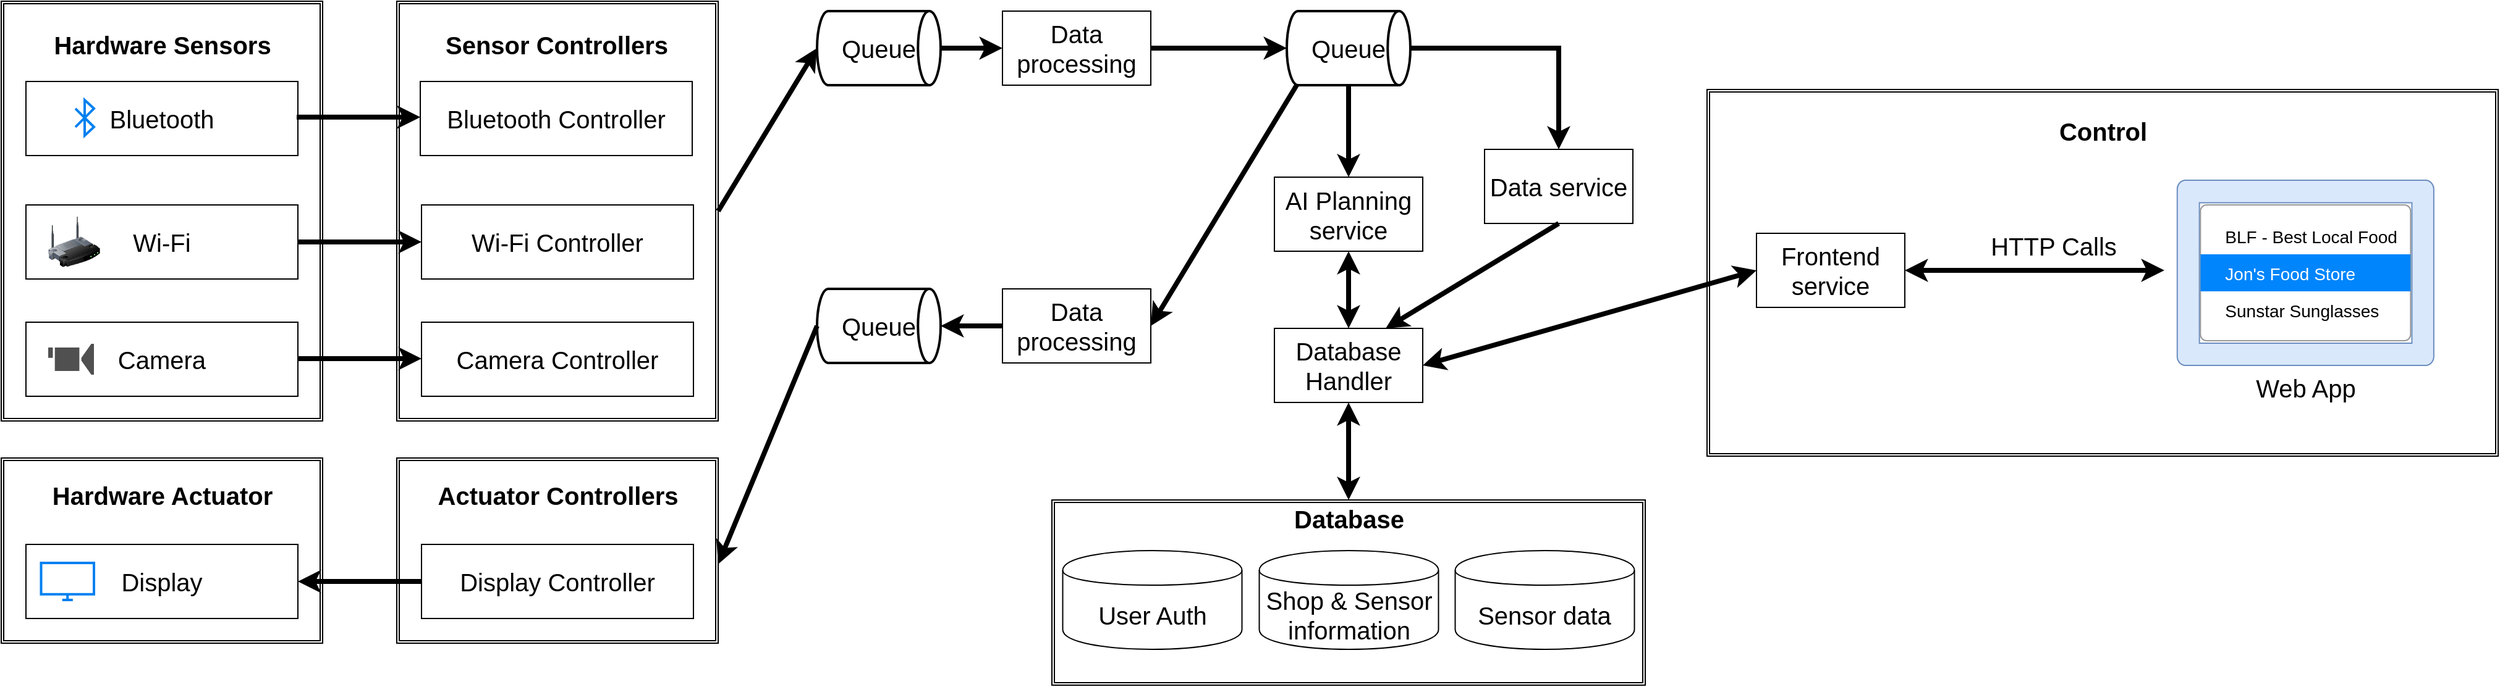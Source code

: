 <mxfile version="13.4.1" type="device"><diagram id="7mcNRXjc0NraGpx_m4gp" name="Page-1"><mxGraphModel dx="2066" dy="1168" grid="1" gridSize="20" guides="1" tooltips="1" connect="1" arrows="1" fold="1" page="1" pageScale="1" pageWidth="2336" pageHeight="1654" math="0" shadow="0"><root><mxCell id="0"/><mxCell id="1" parent="0"/><mxCell id="6o5b2V2E4QKrn93HyBNC-13" value="" style="shape=ext;double=1;rounded=0;whiteSpace=wrap;html=1;fontSize=20;" vertex="1" parent="1"><mxGeometry x="890" y="584" width="480" height="150" as="geometry"/></mxCell><mxCell id="6o5b2V2E4QKrn93HyBNC-10" value="" style="shape=ext;double=1;rounded=0;whiteSpace=wrap;html=1;fontSize=20;" vertex="1" parent="1"><mxGeometry x="360" y="550" width="260" height="150" as="geometry"/></mxCell><mxCell id="6o5b2V2E4QKrn93HyBNC-1" value="" style="shape=ext;double=1;rounded=0;whiteSpace=wrap;html=1;fontSize=20;" vertex="1" parent="1"><mxGeometry x="360" y="180" width="260" height="340" as="geometry"/></mxCell><mxCell id="kzh_-9Oiedb4wemS-IFL-35" value="" style="shape=ext;double=1;rounded=0;whiteSpace=wrap;html=1;fontSize=20;" parent="1" vertex="1"><mxGeometry x="1420" y="251.5" width="640" height="297" as="geometry"/></mxCell><mxCell id="3SHRTboqrRlh6UkR22-T-19" value="" style="shape=ext;double=1;rounded=0;whiteSpace=wrap;html=1;fontSize=20;" parent="1" vertex="1"><mxGeometry x="40" y="180" width="260" height="340" as="geometry"/></mxCell><mxCell id="3SHRTboqrRlh6UkR22-T-1" value="Bluetooth" style="rounded=0;whiteSpace=wrap;html=1;fontSize=20;align=center;labelPosition=center;verticalLabelPosition=middle;verticalAlign=middle;" parent="1" vertex="1"><mxGeometry x="60" y="245" width="220" height="60" as="geometry"/></mxCell><mxCell id="3SHRTboqrRlh6UkR22-T-2" value="Wi-Fi" style="rounded=0;whiteSpace=wrap;html=1;fontSize=20;" parent="1" vertex="1"><mxGeometry x="60" y="345" width="220" height="60" as="geometry"/></mxCell><mxCell id="3SHRTboqrRlh6UkR22-T-4" value="Camera" style="rounded=0;whiteSpace=wrap;html=1;fontSize=20;" parent="1" vertex="1"><mxGeometry x="60" y="440" width="220" height="60" as="geometry"/></mxCell><mxCell id="3SHRTboqrRlh6UkR22-T-9" value="Hardware Sensors" style="text;strokeColor=none;fillColor=none;html=1;fontSize=20;fontStyle=1;verticalAlign=middle;align=center;" parent="1" vertex="1"><mxGeometry x="125" y="200" width="90" height="30" as="geometry"/></mxCell><mxCell id="3SHRTboqrRlh6UkR22-T-17" value="" style="endArrow=classic;html=1;exitX=1;exitY=0.5;exitDx=0;exitDy=0;fontSize=20;entryX=0;entryY=0.5;entryDx=0;entryDy=0;strokeWidth=4;" parent="1" source="3SHRTboqrRlh6UkR22-T-2" target="6o5b2V2E4QKrn93HyBNC-6" edge="1"><mxGeometry width="50" height="50" relative="1" as="geometry"><mxPoint x="320" y="200" as="sourcePoint"/><mxPoint x="320" y="470" as="targetPoint"/></mxGeometry></mxCell><mxCell id="3SHRTboqrRlh6UkR22-T-29" value="Queue" style="strokeWidth=2;html=1;shape=mxgraph.flowchart.direct_data;whiteSpace=wrap;fontSize=20;" parent="1" vertex="1"><mxGeometry x="700" y="188" width="100" height="60" as="geometry"/></mxCell><mxCell id="3SHRTboqrRlh6UkR22-T-32" value="" style="endArrow=classic;html=1;exitX=1;exitY=0.5;exitDx=0;exitDy=0;entryX=0;entryY=0.5;entryDx=0;entryDy=0;entryPerimeter=0;fontSize=20;strokeWidth=4;" parent="1" source="6o5b2V2E4QKrn93HyBNC-1" target="3SHRTboqrRlh6UkR22-T-29" edge="1"><mxGeometry width="50" height="50" relative="1" as="geometry"><mxPoint x="580" y="470" as="sourcePoint"/><mxPoint x="780" y="121.5" as="targetPoint"/></mxGeometry></mxCell><mxCell id="3SHRTboqrRlh6UkR22-T-34" value="Database Handler" style="rounded=0;whiteSpace=wrap;html=1;fontSize=20;" parent="1" vertex="1"><mxGeometry x="1070" y="445" width="120" height="60" as="geometry"/></mxCell><mxCell id="3SHRTboqrRlh6UkR22-T-36" value="Frontend service" style="rounded=0;whiteSpace=wrap;html=1;fontSize=20;" parent="1" vertex="1"><mxGeometry x="1460" y="368" width="120" height="60" as="geometry"/></mxCell><mxCell id="3SHRTboqrRlh6UkR22-T-38" value="Web App" style="aspect=fixed;pointerEvents=1;shadow=0;dashed=0;html=1;strokeColor=#6c8ebf;labelPosition=center;verticalLabelPosition=bottom;verticalAlign=top;align=center;fillColor=#dae8fc;shape=mxgraph.mscae.enterprise.performance_monitor;fontSize=20;" parent="1" vertex="1"><mxGeometry x="1800" y="325" width="208.33" height="150" as="geometry"/></mxCell><mxCell id="3SHRTboqrRlh6UkR22-T-49" value="" style="edgeStyle=orthogonalEdgeStyle;rounded=0;orthogonalLoop=1;jettySize=auto;html=1;fontSize=20;entryX=0;entryY=0.5;entryDx=0;entryDy=0;exitX=1;exitY=0.5;exitDx=0;exitDy=0;exitPerimeter=0;strokeWidth=4;" parent="1" source="3SHRTboqrRlh6UkR22-T-29" target="3SHRTboqrRlh6UkR22-T-45" edge="1"><mxGeometry relative="1" as="geometry"><mxPoint x="800" y="258" as="sourcePoint"/></mxGeometry></mxCell><mxCell id="3SHRTboqrRlh6UkR22-T-45" value="Data processing" style="rounded=0;whiteSpace=wrap;html=1;fontSize=20;" parent="1" vertex="1"><mxGeometry x="850" y="188" width="120" height="60" as="geometry"/></mxCell><mxCell id="3SHRTboqrRlh6UkR22-T-46" value="Data service" style="rounded=0;whiteSpace=wrap;html=1;fontSize=20;" parent="1" vertex="1"><mxGeometry x="1240" y="300" width="120" height="60" as="geometry"/></mxCell><mxCell id="3SHRTboqrRlh6UkR22-T-73" style="edgeStyle=orthogonalEdgeStyle;rounded=0;orthogonalLoop=1;jettySize=auto;html=1;exitX=1;exitY=0.5;exitDx=0;exitDy=0;exitPerimeter=0;entryX=0.5;entryY=0;entryDx=0;entryDy=0;fontSize=20;strokeWidth=4;" parent="1" source="3SHRTboqrRlh6UkR22-T-48" target="3SHRTboqrRlh6UkR22-T-46" edge="1"><mxGeometry relative="1" as="geometry"/></mxCell><mxCell id="3SHRTboqrRlh6UkR22-T-48" value="Queue" style="strokeWidth=2;html=1;shape=mxgraph.flowchart.direct_data;whiteSpace=wrap;fontSize=20;" parent="1" vertex="1"><mxGeometry x="1080" y="188" width="100" height="60" as="geometry"/></mxCell><mxCell id="3SHRTboqrRlh6UkR22-T-50" value="" style="edgeStyle=orthogonalEdgeStyle;rounded=0;orthogonalLoop=1;jettySize=auto;html=1;fontSize=20;exitX=1;exitY=0.5;exitDx=0;exitDy=0;entryX=0;entryY=0.5;entryDx=0;entryDy=0;entryPerimeter=0;strokeWidth=4;" parent="1" source="3SHRTboqrRlh6UkR22-T-45" target="3SHRTboqrRlh6UkR22-T-48" edge="1"><mxGeometry relative="1" as="geometry"><mxPoint x="860.0" y="228" as="sourcePoint"/><mxPoint x="810.0" y="228" as="targetPoint"/></mxGeometry></mxCell><mxCell id="3SHRTboqrRlh6UkR22-T-54" value="" style="endArrow=classic;html=1;fontSize=20;exitX=0.5;exitY=1;exitDx=0;exitDy=0;entryX=0.75;entryY=0;entryDx=0;entryDy=0;strokeWidth=4;" parent="1" source="3SHRTboqrRlh6UkR22-T-46" target="3SHRTboqrRlh6UkR22-T-34" edge="1"><mxGeometry width="50" height="50" relative="1" as="geometry"><mxPoint x="1070" y="548" as="sourcePoint"/><mxPoint x="1265" y="538" as="targetPoint"/></mxGeometry></mxCell><mxCell id="3SHRTboqrRlh6UkR22-T-55" value="" style="endArrow=classic;startArrow=classic;html=1;fontSize=20;entryX=0.5;entryY=1;entryDx=0;entryDy=0;exitX=0.5;exitY=0;exitDx=0;exitDy=0;strokeWidth=4;" parent="1" source="6o5b2V2E4QKrn93HyBNC-13" target="3SHRTboqrRlh6UkR22-T-34" edge="1"><mxGeometry width="50" height="50" relative="1" as="geometry"><mxPoint x="1070" y="548" as="sourcePoint"/><mxPoint x="1120" y="498" as="targetPoint"/></mxGeometry></mxCell><mxCell id="3SHRTboqrRlh6UkR22-T-61" value="" style="endArrow=classic;startArrow=classic;html=1;fontSize=20;exitX=1;exitY=0.5;exitDx=0;exitDy=0;entryX=0;entryY=0.5;entryDx=0;entryDy=0;strokeWidth=4;" parent="1" source="3SHRTboqrRlh6UkR22-T-34" target="3SHRTboqrRlh6UkR22-T-36" edge="1"><mxGeometry width="50" height="50" relative="1" as="geometry"><mxPoint x="1070" y="548" as="sourcePoint"/><mxPoint x="1120" y="498" as="targetPoint"/></mxGeometry></mxCell><mxCell id="3SHRTboqrRlh6UkR22-T-62" value="" style="endArrow=classic;startArrow=classic;html=1;fontSize=20;exitX=1;exitY=0.5;exitDx=0;exitDy=0;strokeWidth=4;" parent="1" source="3SHRTboqrRlh6UkR22-T-36" edge="1"><mxGeometry width="50" height="50" relative="1" as="geometry"><mxPoint x="800" y="611" as="sourcePoint"/><mxPoint x="1790" y="398" as="targetPoint"/></mxGeometry></mxCell><mxCell id="twbamjjwFv4taeOZljNA-12" value="HTTP Calls" style="edgeLabel;html=1;align=center;verticalAlign=middle;resizable=0;points=[];fontSize=20;" parent="3SHRTboqrRlh6UkR22-T-62" vertex="1" connectable="0"><mxGeometry x="0.758" y="3" relative="1" as="geometry"><mxPoint x="-64.71" y="-17" as="offset"/></mxGeometry></mxCell><mxCell id="3SHRTboqrRlh6UkR22-T-66" value="AI Planning service" style="rounded=0;whiteSpace=wrap;html=1;fontSize=20;" parent="1" vertex="1"><mxGeometry x="1070" y="322.5" width="120" height="60" as="geometry"/></mxCell><mxCell id="3SHRTboqrRlh6UkR22-T-69" value="" style="endArrow=classic;html=1;fontSize=20;exitX=0.5;exitY=1;exitDx=0;exitDy=0;exitPerimeter=0;entryX=0.5;entryY=0;entryDx=0;entryDy=0;strokeWidth=4;" parent="1" source="3SHRTboqrRlh6UkR22-T-48" target="3SHRTboqrRlh6UkR22-T-66" edge="1"><mxGeometry width="50" height="50" relative="1" as="geometry"><mxPoint x="1070" y="548" as="sourcePoint"/><mxPoint x="1120" y="498" as="targetPoint"/></mxGeometry></mxCell><mxCell id="twbamjjwFv4taeOZljNA-10" value="" style="endArrow=classic;startArrow=classic;html=1;fontSize=20;exitX=0.5;exitY=0;exitDx=0;exitDy=0;entryX=0.5;entryY=1;entryDx=0;entryDy=0;strokeWidth=4;" parent="1" source="3SHRTboqrRlh6UkR22-T-34" target="3SHRTboqrRlh6UkR22-T-66" edge="1"><mxGeometry width="50" height="50" relative="1" as="geometry"><mxPoint x="1285.0" y="558" as="sourcePoint"/><mxPoint x="1440.0" y="388" as="targetPoint"/></mxGeometry></mxCell><mxCell id="kzh_-9Oiedb4wemS-IFL-1" value="" style="html=1;verticalLabelPosition=bottom;align=center;labelBackgroundColor=#ffffff;verticalAlign=top;strokeWidth=2;strokeColor=#0080F0;shadow=0;dashed=0;shape=mxgraph.ios7.icons.bluetooth;pointerEvents=1" parent="1" vertex="1"><mxGeometry x="100" y="260" width="15" height="28.8" as="geometry"/></mxCell><mxCell id="kzh_-9Oiedb4wemS-IFL-2" value="" style="image;html=1;image=img/lib/clip_art/networking/Wireless_Router_128x128.png;align=center;" parent="1" vertex="1"><mxGeometry x="78" y="340" width="42" height="70" as="geometry"/></mxCell><mxCell id="kzh_-9Oiedb4wemS-IFL-3" value="" style="pointerEvents=1;shadow=0;dashed=0;html=1;strokeColor=none;fillColor=#505050;labelPosition=center;verticalLabelPosition=bottom;verticalAlign=top;outlineConnect=0;align=center;shape=mxgraph.office.devices.video_camera;" parent="1" vertex="1"><mxGeometry x="78" y="457.5" width="37" height="25" as="geometry"/></mxCell><mxCell id="kzh_-9Oiedb4wemS-IFL-4" value="" style="shape=ext;double=1;rounded=0;whiteSpace=wrap;html=1;fontSize=20;" parent="1" vertex="1"><mxGeometry x="40" y="550" width="260" height="150" as="geometry"/></mxCell><mxCell id="kzh_-9Oiedb4wemS-IFL-5" value="Hardware Actuator" style="text;strokeColor=none;fillColor=none;html=1;fontSize=20;fontStyle=1;verticalAlign=middle;align=center;" parent="1" vertex="1"><mxGeometry x="125" y="565" width="90" height="30" as="geometry"/></mxCell><mxCell id="kzh_-9Oiedb4wemS-IFL-6" value="Display" style="rounded=0;whiteSpace=wrap;html=1;fontSize=20;align=center;labelPosition=center;verticalLabelPosition=middle;verticalAlign=middle;" parent="1" vertex="1"><mxGeometry x="60" y="620" width="220" height="60" as="geometry"/></mxCell><mxCell id="kzh_-9Oiedb4wemS-IFL-7" style="edgeStyle=orthogonalEdgeStyle;rounded=0;orthogonalLoop=1;jettySize=auto;html=1;exitX=0.5;exitY=1;exitDx=0;exitDy=0;" parent="1" source="kzh_-9Oiedb4wemS-IFL-4" target="kzh_-9Oiedb4wemS-IFL-4" edge="1"><mxGeometry relative="1" as="geometry"/></mxCell><mxCell id="kzh_-9Oiedb4wemS-IFL-8" value="" style="html=1;verticalLabelPosition=bottom;align=center;labelBackgroundColor=#ffffff;verticalAlign=top;strokeWidth=2;strokeColor=#0080F0;shadow=0;dashed=0;shape=mxgraph.ios7.icons.monitor;" parent="1" vertex="1"><mxGeometry x="72.25" y="635" width="42.75" height="30" as="geometry"/></mxCell><mxCell id="kzh_-9Oiedb4wemS-IFL-10" value="" style="endArrow=classic;html=1;entryX=1;entryY=0.5;entryDx=0;entryDy=0;fontSize=20;strokeWidth=4;exitX=0;exitY=0.5;exitDx=0;exitDy=0;" parent="1" source="6o5b2V2E4QKrn93HyBNC-12" target="kzh_-9Oiedb4wemS-IFL-6" edge="1"><mxGeometry width="50" height="50" relative="1" as="geometry"><mxPoint x="380" y="640" as="sourcePoint"/><mxPoint x="460" y="775" as="targetPoint"/></mxGeometry></mxCell><mxCell id="kzh_-9Oiedb4wemS-IFL-11" value="Queue" style="strokeWidth=2;html=1;shape=mxgraph.flowchart.direct_data;whiteSpace=wrap;fontSize=20;" parent="1" vertex="1"><mxGeometry x="700" y="413" width="100" height="60" as="geometry"/></mxCell><mxCell id="kzh_-9Oiedb4wemS-IFL-12" value="" style="endArrow=classic;html=1;exitX=0;exitY=0.5;exitDx=0;exitDy=0;fontSize=20;exitPerimeter=0;strokeWidth=4;entryX=1;entryY=0.573;entryDx=0;entryDy=0;entryPerimeter=0;" parent="1" source="kzh_-9Oiedb4wemS-IFL-11" target="6o5b2V2E4QKrn93HyBNC-10" edge="1"><mxGeometry width="50" height="50" relative="1" as="geometry"><mxPoint x="580" y="780" as="sourcePoint"/><mxPoint x="640" y="660" as="targetPoint"/></mxGeometry></mxCell><mxCell id="kzh_-9Oiedb4wemS-IFL-13" value="Data processing" style="rounded=0;whiteSpace=wrap;html=1;fontSize=20;" parent="1" vertex="1"><mxGeometry x="850" y="413" width="120" height="60" as="geometry"/></mxCell><mxCell id="kzh_-9Oiedb4wemS-IFL-26" value="" style="html=1;shadow=0;dashed=0;shape=mxgraph.bootstrap.rrect;rSize=5;fillColor=#ffffff;strokeColor=#999999;align=center;" parent="1" vertex="1"><mxGeometry x="1819.16" y="345" width="170" height="110" as="geometry"/></mxCell><mxCell id="kzh_-9Oiedb4wemS-IFL-27" value="BLF - Best Local Food" style="fillColor=none;strokeColor=none;align=left;spacing=20;fontSize=14;" parent="kzh_-9Oiedb4wemS-IFL-26" vertex="1"><mxGeometry width="170" height="30" relative="1" as="geometry"><mxPoint y="10" as="offset"/></mxGeometry></mxCell><mxCell id="kzh_-9Oiedb4wemS-IFL-28" value="Jon's Food Store" style="fillColor=#0085FC;strokeColor=none;fontColor=#ffffff;align=left;spacing=20;fontSize=14;" parent="kzh_-9Oiedb4wemS-IFL-26" vertex="1"><mxGeometry width="170" height="30" relative="1" as="geometry"><mxPoint y="40" as="offset"/></mxGeometry></mxCell><mxCell id="kzh_-9Oiedb4wemS-IFL-29" value="Sunstar Sunglasses" style="fillColor=none;strokeColor=none;align=left;spacing=20;fontSize=14;" parent="kzh_-9Oiedb4wemS-IFL-26" vertex="1"><mxGeometry width="170" height="30" relative="1" as="geometry"><mxPoint y="70" as="offset"/></mxGeometry></mxCell><mxCell id="kzh_-9Oiedb4wemS-IFL-33" value="" style="endArrow=classic;html=1;exitX=0;exitY=0.5;exitDx=0;exitDy=0;entryX=1;entryY=0.5;entryDx=0;entryDy=0;fontSize=20;entryPerimeter=0;strokeWidth=4;" parent="1" source="kzh_-9Oiedb4wemS-IFL-13" target="kzh_-9Oiedb4wemS-IFL-11" edge="1"><mxGeometry width="50" height="50" relative="1" as="geometry"><mxPoint x="900" y="638" as="sourcePoint"/><mxPoint x="780" y="590" as="targetPoint"/></mxGeometry></mxCell><mxCell id="kzh_-9Oiedb4wemS-IFL-34" value="" style="endArrow=classic;startArrow=none;html=1;fontSize=20;entryX=1;entryY=0.5;entryDx=0;entryDy=0;exitX=0.08;exitY=1;exitDx=0;exitDy=0;exitPerimeter=0;endFill=1;startFill=0;strokeWidth=4;" parent="1" source="3SHRTboqrRlh6UkR22-T-48" target="kzh_-9Oiedb4wemS-IFL-13" edge="1"><mxGeometry width="50" height="50" relative="1" as="geometry"><mxPoint x="1085" y="752" as="sourcePoint"/><mxPoint x="880" y="612" as="targetPoint"/></mxGeometry></mxCell><mxCell id="kzh_-9Oiedb4wemS-IFL-36" value="Control" style="text;strokeColor=none;fillColor=none;html=1;fontSize=20;fontStyle=1;verticalAlign=middle;align=center;" parent="1" vertex="1"><mxGeometry x="1695" y="270" width="90" height="30" as="geometry"/></mxCell><mxCell id="6o5b2V2E4QKrn93HyBNC-4" value="Sensor Controllers" style="text;strokeColor=none;fillColor=none;html=1;fontSize=20;fontStyle=1;verticalAlign=middle;align=center;" vertex="1" parent="1"><mxGeometry x="444" y="200" width="90" height="30" as="geometry"/></mxCell><mxCell id="6o5b2V2E4QKrn93HyBNC-5" value="Bluetooth Controller" style="rounded=0;whiteSpace=wrap;html=1;fontSize=20;align=center;labelPosition=center;verticalLabelPosition=middle;verticalAlign=middle;" vertex="1" parent="1"><mxGeometry x="379" y="245" width="220" height="60" as="geometry"/></mxCell><mxCell id="6o5b2V2E4QKrn93HyBNC-6" value="Wi-Fi Controller" style="rounded=0;whiteSpace=wrap;html=1;fontSize=20;" vertex="1" parent="1"><mxGeometry x="380" y="345" width="220" height="60" as="geometry"/></mxCell><mxCell id="6o5b2V2E4QKrn93HyBNC-7" value="Camera Controller" style="rounded=0;whiteSpace=wrap;html=1;fontSize=20;" vertex="1" parent="1"><mxGeometry x="380" y="440" width="220" height="60" as="geometry"/></mxCell><mxCell id="6o5b2V2E4QKrn93HyBNC-8" value="" style="endArrow=classic;html=1;exitX=1;exitY=0.5;exitDx=0;exitDy=0;fontSize=20;entryX=0;entryY=0.5;entryDx=0;entryDy=0;strokeWidth=4;" edge="1" parent="1"><mxGeometry width="50" height="50" relative="1" as="geometry"><mxPoint x="280" y="469.5" as="sourcePoint"/><mxPoint x="380" y="469.5" as="targetPoint"/></mxGeometry></mxCell><mxCell id="6o5b2V2E4QKrn93HyBNC-9" value="" style="endArrow=classic;html=1;exitX=1;exitY=0.5;exitDx=0;exitDy=0;fontSize=20;entryX=0;entryY=0.5;entryDx=0;entryDy=0;strokeWidth=4;" edge="1" parent="1"><mxGeometry width="50" height="50" relative="1" as="geometry"><mxPoint x="279" y="273.9" as="sourcePoint"/><mxPoint x="379" y="273.9" as="targetPoint"/></mxGeometry></mxCell><mxCell id="6o5b2V2E4QKrn93HyBNC-11" value="Actuator Controllers" style="text;strokeColor=none;fillColor=none;html=1;fontSize=20;fontStyle=1;verticalAlign=middle;align=center;" vertex="1" parent="1"><mxGeometry x="445" y="565" width="90" height="30" as="geometry"/></mxCell><mxCell id="6o5b2V2E4QKrn93HyBNC-12" value="Display Controller" style="rounded=0;whiteSpace=wrap;html=1;fontSize=20;align=center;labelPosition=center;verticalLabelPosition=middle;verticalAlign=middle;" vertex="1" parent="1"><mxGeometry x="380" y="620" width="220" height="60" as="geometry"/></mxCell><mxCell id="6o5b2V2E4QKrn93HyBNC-14" value="Database" style="text;strokeColor=none;fillColor=none;html=1;fontSize=20;fontStyle=1;verticalAlign=middle;align=center;" vertex="1" parent="1"><mxGeometry x="1085.25" y="584" width="90" height="30" as="geometry"/></mxCell><mxCell id="6o5b2V2E4QKrn93HyBNC-17" value="Shop &amp;amp; Sensor information" style="shape=cylinder;whiteSpace=wrap;html=1;boundedLbl=1;backgroundOutline=1;fontSize=20;" vertex="1" parent="1"><mxGeometry x="1057.75" y="625" width="145" height="80" as="geometry"/></mxCell><mxCell id="6o5b2V2E4QKrn93HyBNC-18" value="Sensor data" style="shape=cylinder;whiteSpace=wrap;html=1;boundedLbl=1;backgroundOutline=1;fontSize=20;" vertex="1" parent="1"><mxGeometry x="1216.25" y="625" width="145" height="80" as="geometry"/></mxCell><mxCell id="6o5b2V2E4QKrn93HyBNC-19" value="User Auth" style="shape=cylinder;whiteSpace=wrap;html=1;boundedLbl=1;backgroundOutline=1;fontSize=20;" vertex="1" parent="1"><mxGeometry x="898.75" y="625" width="145" height="80" as="geometry"/></mxCell></root></mxGraphModel></diagram></mxfile>